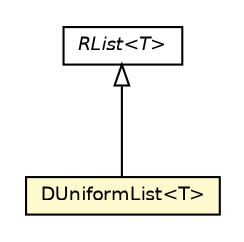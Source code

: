#!/usr/local/bin/dot
#
# Class diagram 
# Generated by UMLGraph version 5.4 (http://www.umlgraph.org/)
#

digraph G {
	edge [fontname="Helvetica",fontsize=10,labelfontname="Helvetica",labelfontsize=10];
	node [fontname="Helvetica",fontsize=10,shape=plaintext];
	nodesep=0.25;
	ranksep=0.5;
	// jsl.utilities.random.robj.RList<T>
	c65608 [label=<<table title="jsl.utilities.random.robj.RList" border="0" cellborder="1" cellspacing="0" cellpadding="2" port="p" href="./RList.html">
		<tr><td><table border="0" cellspacing="0" cellpadding="1">
<tr><td align="center" balign="center"><font face="Helvetica-Oblique"> RList&lt;T&gt; </font></td></tr>
		</table></td></tr>
		</table>>, URL="./RList.html", fontname="Helvetica", fontcolor="black", fontsize=9.0];
	// jsl.utilities.random.robj.DUniformList<T>
	c65611 [label=<<table title="jsl.utilities.random.robj.DUniformList" border="0" cellborder="1" cellspacing="0" cellpadding="2" port="p" bgcolor="lemonChiffon" href="./DUniformList.html">
		<tr><td><table border="0" cellspacing="0" cellpadding="1">
<tr><td align="center" balign="center"> DUniformList&lt;T&gt; </td></tr>
		</table></td></tr>
		</table>>, URL="./DUniformList.html", fontname="Helvetica", fontcolor="black", fontsize=9.0];
	//jsl.utilities.random.robj.DUniformList<T> extends jsl.utilities.random.robj.RList<T>
	c65608:p -> c65611:p [dir=back,arrowtail=empty];
}

